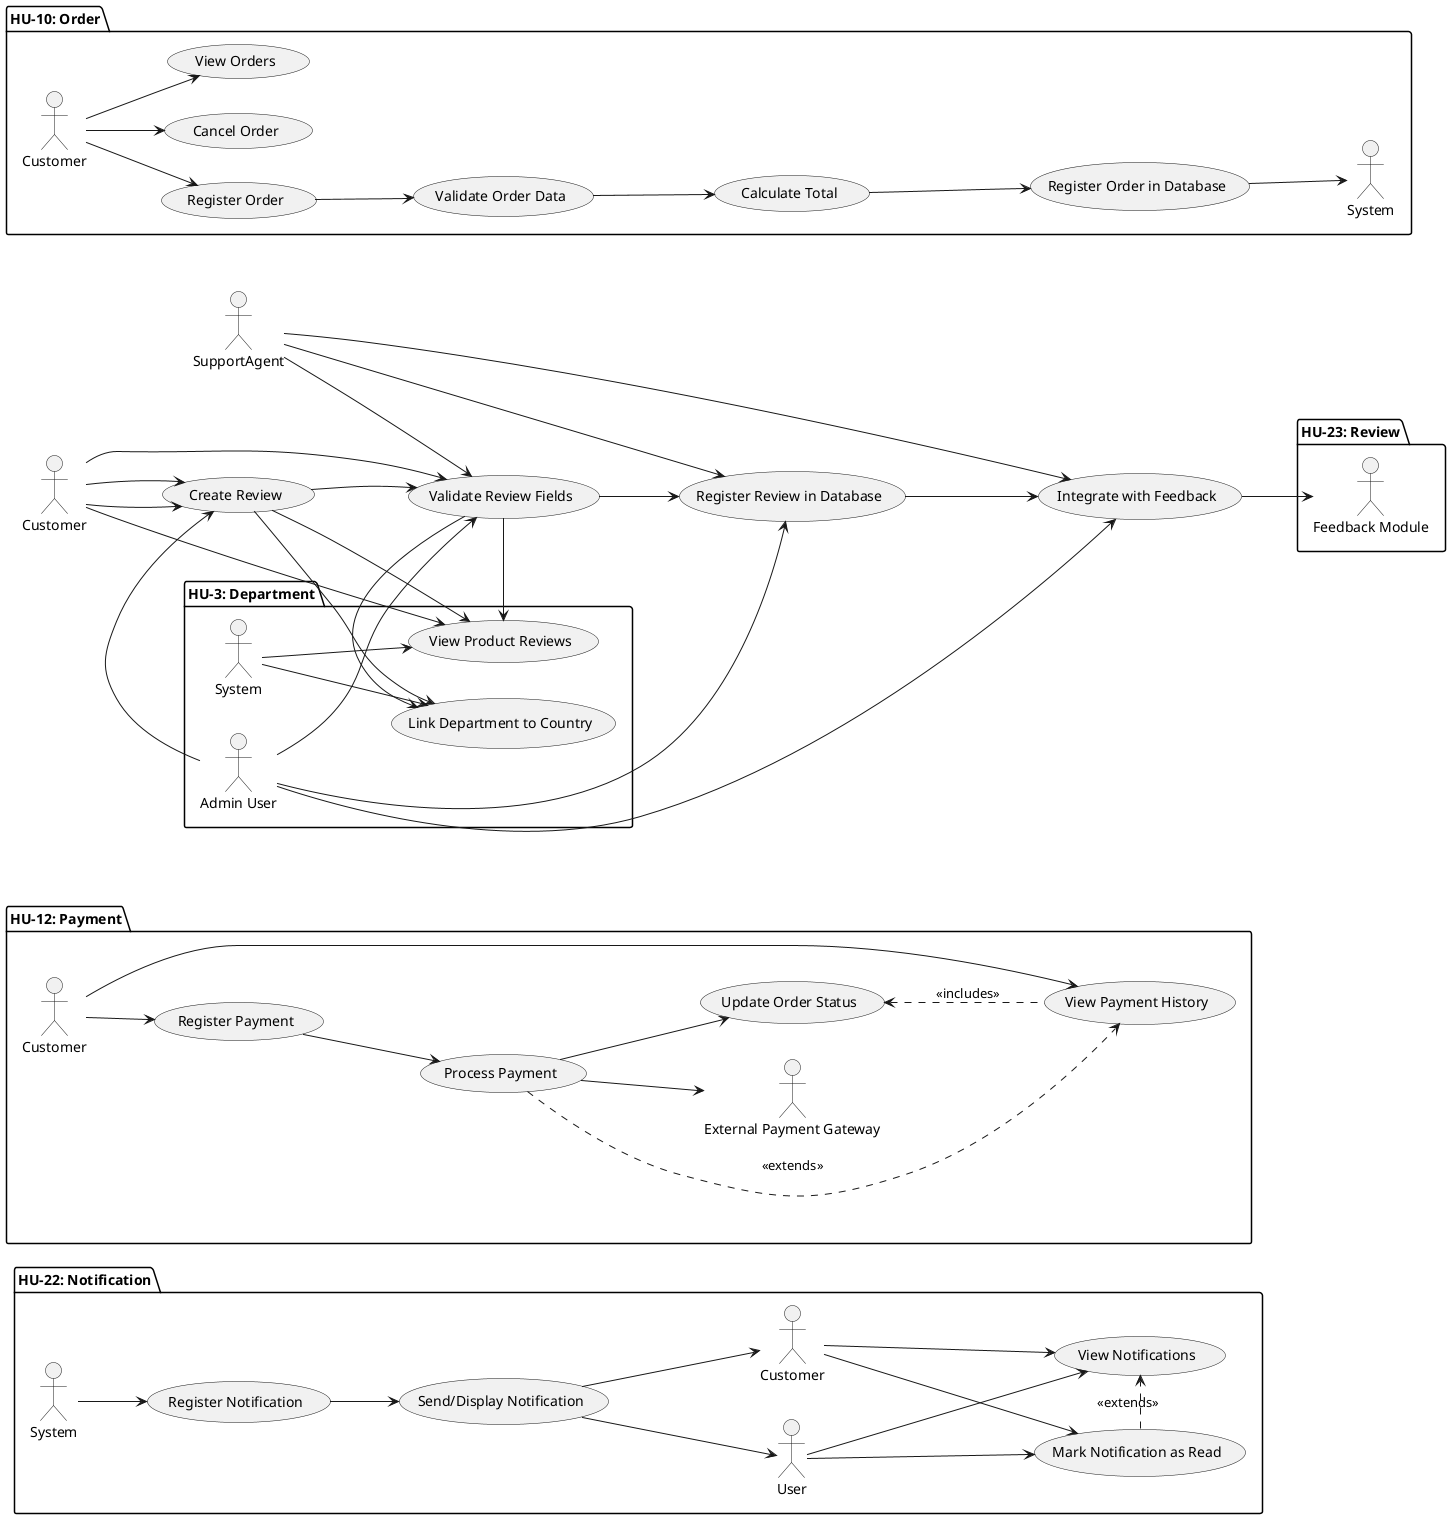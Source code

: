 @startuml
actor Customer
actor SupportAgent

usecase "Register Support Ticket" as UC1
usecase "View Support Ticket" as UC2
usecase "Update Support Ticket" as UC3
usecase "Close Support Ticket" as UC4

Customer --> UC1
Customer --> UC2
SupportAgent --> UC2
SupportAgent --> UC3
SupportAgent --> UC4
  left to right direction

  package "HU-3: Department" {

    'Actors
    actor "Admin User" as Admin
    actor "System" as System

    'Use Cases
    usecase "Register Department" as UC1
    usecase "Update Department" as UC2
    usecase "Deactivate Department" as UC3
    usecase "View Departments" as UC4
    usecase "Validate Uniqueness & Format" as UC5
    usecase "Link Department to Country" as UC6

    'Relationships
    Admin --> UC1
    Admin --> UC2
    Admin --> UC3
    Admin --> UC4

    UC1 --> UC5
    UC1 --> UC6

    UC2 --> UC5
    UC2 --> UC6

    System --> UC5
    System --> UC6
  }
  
  package "HU-22: Notification" {

    'Actors'
    actor "System" as SystemN
    actor "User" as UserN
    actor "Customer" as CustomerN

    'Use Cases'
    usecase "Register Notification" as UCN1
    usecase "Send/Display Notification" as UCN2
    usecase "Mark Notification as Read" as UCN3
    usecase "View Notifications" as UCN4

    'Relationships'
    SystemN --> UCN1
    UCN1 --> UCN2
    UCN2 --> UserN
    UCN2 --> CustomerN

    UserN --> UCN3
    CustomerN --> UCN3

    UserN --> UCN4
    CustomerN --> UCN4

    UCN3 .> UCN4 : <<extends>>
  }

  package "HU-12: Payment" {

    'Actors'
    actor "Customer" as CustomerP
    actor "External Payment Gateway" as PaymentGatewayP

    'Use Cases'
    usecase "Register Payment" as UCP1
    usecase "Process Payment" as UCP2
    usecase "Update Order Status" as UCP3
    usecase "View Payment History" as UCP4

    'Relationships'
    CustomerP --> UCP1
    CustomerP --> UCP4

    UCP1 --> UCP2
    UCP2 --> PaymentGatewayP
    UCP2 .> UCP4 : <<extends>>
    UCP3 <.. UCP4 : <<includes>>

    UCP2 --> UCP3
  }

    package "HU-23: Review" {

    'Actors'
    actor "Customer" as Customer
    actor "Feedback Module" as FeedbackModule

    'Use Cases'
    usecase "Create Review" as UC1
    usecase "Validate Review Fields" as UC2
    usecase "Register Review in Database" as UC3
    usecase "Integrate with Feedback" as UC4
    usecase "View Product Reviews" as UC5

    'Relationships'
    Customer --> UC1
    UC1 --> UC2
    UC2 --> UC3
    UC3 --> UC4
    UC4 --> FeedbackModule
    Customer --> UC5
  }

   package "HU-10: Order" {

    'Actors'
    actor "Customer" as CustomerO
    actor "System" as SystemO

    'Use Cases'
    usecase "Register Order" as UCO1
    usecase "Validate Order Data" as UCO2
    usecase "Calculate Total" as UCO3
    usecase "Register Order in Database" as UCO4
    usecase "Cancel Order" as UCO5
    usecase "View Orders" as UCO6

    'Relationships'
    CustomerO --> UCO1
    CustomerO --> UCO5
    CustomerO --> UCO6

    UCO1 --> UCO2
    UCO2 --> UCO3
    UCO3 --> UCO4
    UCO4 --> SystemO
  }
@enduml
